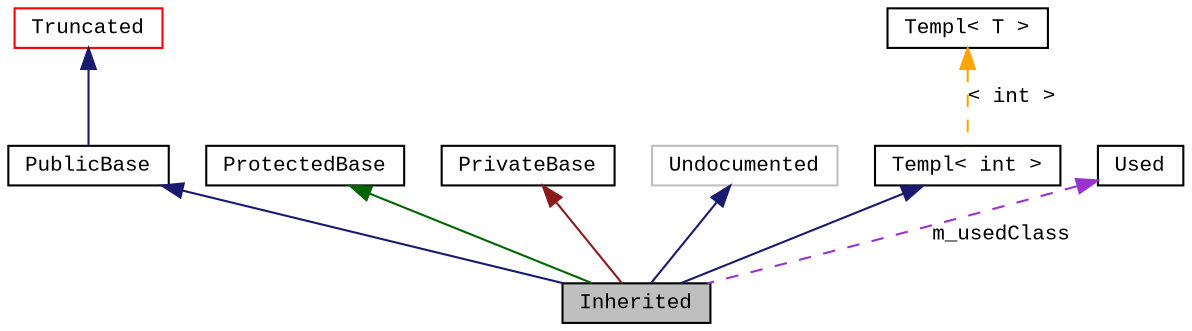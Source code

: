 digraph "Graph Legend"
{
  edge [fontname="CourierNew",fontsize="10",labelfontname="CourierNew",labelfontsize="10"];
  node [fontname="CourierNew",fontsize="10",shape=record];
  Node9 [shape="box",label="Inherited",fontsize="10",height=0.2,width=0.4,fontname="CourierNew",fillcolor="grey75",style="filled" fontcolor="black"];
  Node10 -> Node9 [dir="back",color="midnightblue",fontsize="10",style="solid",fontname="CourierNew"];
  Node10 [shape="box",label="PublicBase",fontsize="10",height=0.2,width=0.4,fontname="CourierNew",color="black",URL="$classPublicBase.html"];
  Node11 -> Node10 [dir="back",color="midnightblue",fontsize="10",style="solid",fontname="CourierNew"];
  Node11 [shape="box",label="Truncated",fontsize="10",height=0.2,width=0.4,fontname="CourierNew",color="red",URL="$classTruncated.html"];
  Node13 -> Node9 [dir="back",color="darkgreen",fontsize="10",style="solid",fontname="CourierNew"];
  Node13 [shape="box",label="ProtectedBase",fontsize="10",height=0.2,width=0.4,fontname="CourierNew",color="black",URL="$classProtectedBase.html"];
  Node14 -> Node9 [dir="back",color="firebrick4",fontsize="10",style="solid",fontname="CourierNew"];
  Node14 [shape="box",label="PrivateBase",fontsize="10",height=0.2,width=0.4,fontname="CourierNew",color="black",URL="$classPrivateBase.html"];
  Node15 -> Node9 [dir="back",color="midnightblue",fontsize="10",style="solid",fontname="CourierNew"];
  Node15 [shape="box",label="Undocumented",fontsize="10",height=0.2,width=0.4,fontname="CourierNew",color="grey75"];
  Node16 -> Node9 [dir="back",color="midnightblue",fontsize="10",style="solid",fontname="CourierNew"];
  Node16 [shape="box",label="Templ< int >",fontsize="10",height=0.2,width=0.4,fontname="CourierNew",color="black",URL="$classTempl.html"];
  Node17 -> Node16 [dir="back",color="orange",fontsize="10",style="dashed",label="< int >",fontname="CourierNew"];
  Node17 [shape="box",label="Templ< T >",fontsize="10",height=0.2,width=0.4,fontname="CourierNew",color="black",URL="$classTempl.html"];
  Node18 -> Node9 [dir="back",color="darkorchid3",fontsize="10",style="dashed",label="m_usedClass",fontname="CourierNew"];
  Node18 [shape="box",label="Used",fontsize="10",height=0.2,width=0.4,fontname="CourierNew",color="black",URL="$classUsed.html"];
}

